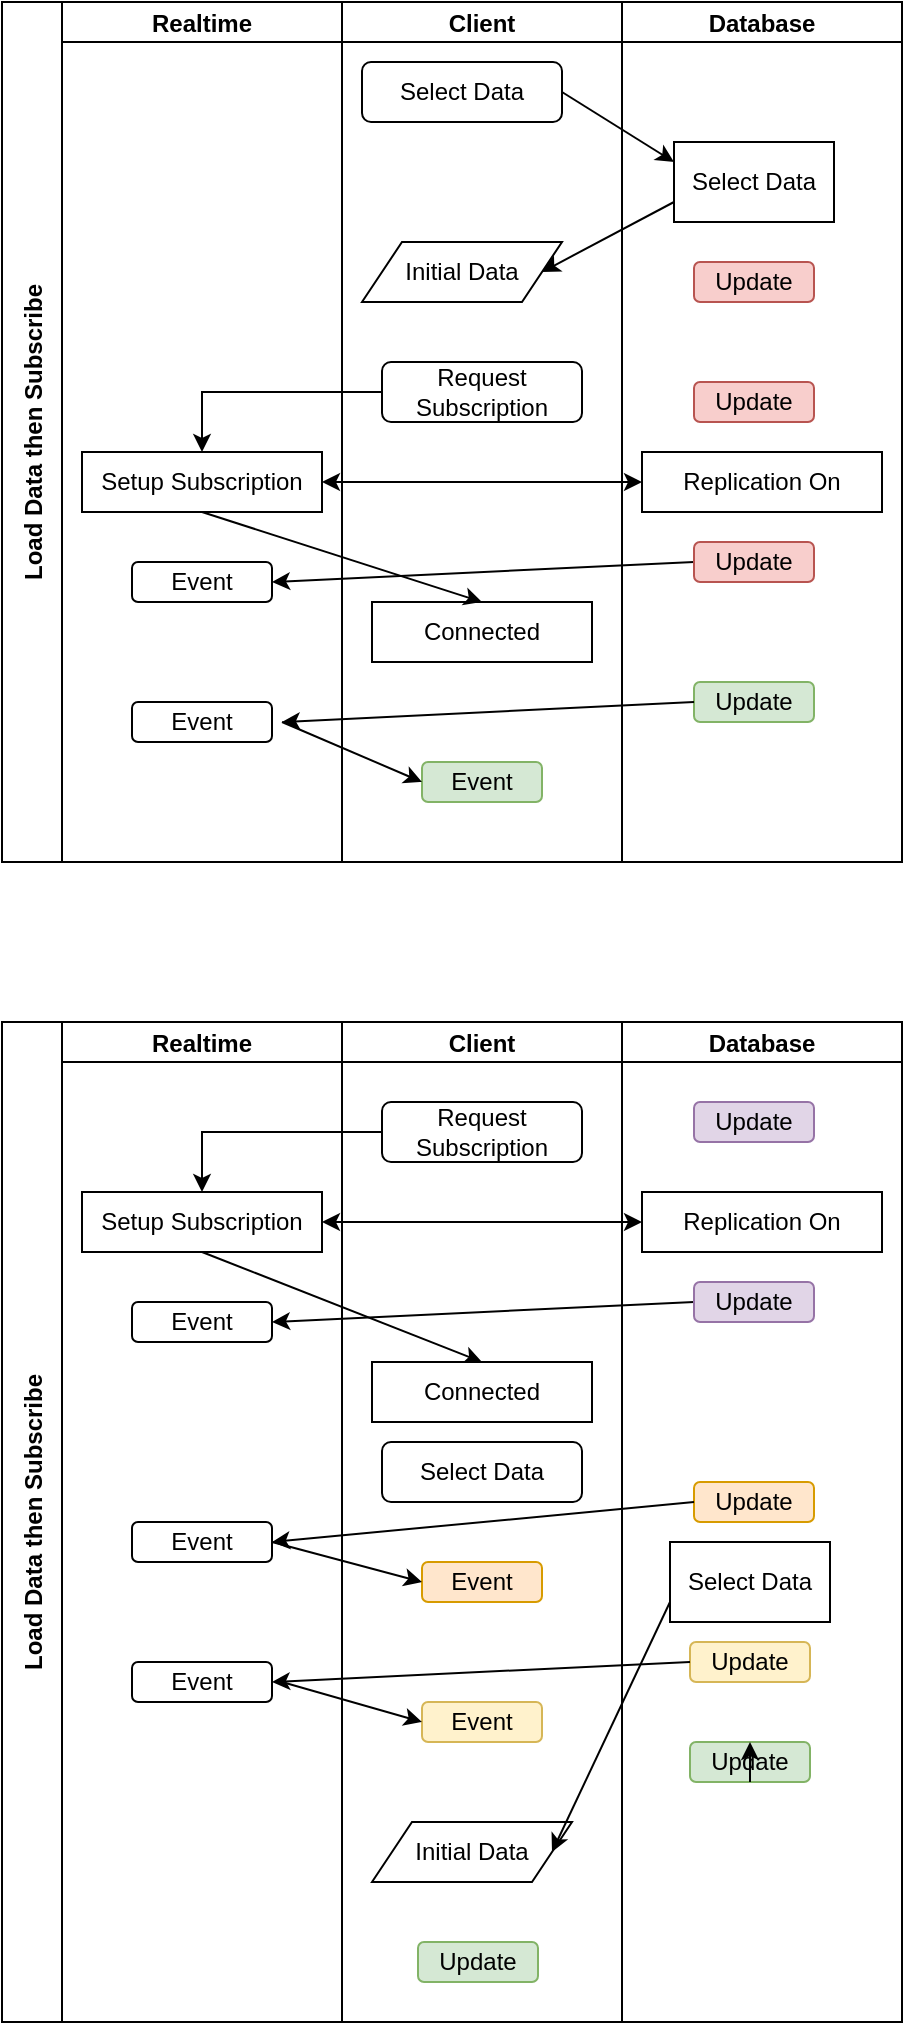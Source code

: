 <mxfile version="21.3.4" type="github">
  <diagram id="prtHgNgQTEPvFCAcTncT" name="Page-1">
    <mxGraphModel dx="1114" dy="581" grid="1" gridSize="10" guides="1" tooltips="1" connect="1" arrows="1" fold="1" page="1" pageScale="1" pageWidth="827" pageHeight="1169" math="0" shadow="0">
      <root>
        <mxCell id="0" />
        <mxCell id="1" parent="0" />
        <mxCell id="_ZbcodiAAwu-0SnMqmma-1" value="Load Data then Subscribe " style="swimlane;childLayout=stackLayout;resizeParent=1;resizeParentMax=0;startSize=30;horizontal=0;horizontalStack=1;" vertex="1" parent="1">
          <mxGeometry x="180" y="50" width="450" height="430" as="geometry" />
        </mxCell>
        <mxCell id="_ZbcodiAAwu-0SnMqmma-2" value="Realtime" style="swimlane;startSize=20;" vertex="1" parent="_ZbcodiAAwu-0SnMqmma-1">
          <mxGeometry x="30" width="140" height="430" as="geometry" />
        </mxCell>
        <mxCell id="_ZbcodiAAwu-0SnMqmma-21" value="Setup Subscription" style="rounded=0;whiteSpace=wrap;html=1;" vertex="1" parent="_ZbcodiAAwu-0SnMqmma-2">
          <mxGeometry x="10" y="225" width="120" height="30" as="geometry" />
        </mxCell>
        <mxCell id="_ZbcodiAAwu-0SnMqmma-35" value="Event" style="rounded=1;whiteSpace=wrap;html=1;" vertex="1" parent="_ZbcodiAAwu-0SnMqmma-2">
          <mxGeometry x="35" y="280" width="70" height="20" as="geometry" />
        </mxCell>
        <mxCell id="_ZbcodiAAwu-0SnMqmma-38" value="Event" style="rounded=1;whiteSpace=wrap;html=1;" vertex="1" parent="_ZbcodiAAwu-0SnMqmma-2">
          <mxGeometry x="35" y="350" width="70" height="20" as="geometry" />
        </mxCell>
        <mxCell id="_ZbcodiAAwu-0SnMqmma-3" value="Client" style="swimlane;startSize=20;" vertex="1" parent="_ZbcodiAAwu-0SnMqmma-1">
          <mxGeometry x="170" width="140" height="430" as="geometry" />
        </mxCell>
        <mxCell id="_ZbcodiAAwu-0SnMqmma-8" value="Select Data" style="rounded=1;whiteSpace=wrap;html=1;" vertex="1" parent="_ZbcodiAAwu-0SnMqmma-3">
          <mxGeometry x="10" y="30" width="100" height="30" as="geometry" />
        </mxCell>
        <mxCell id="_ZbcodiAAwu-0SnMqmma-10" value="Initial Data" style="shape=parallelogram;perimeter=parallelogramPerimeter;whiteSpace=wrap;html=1;fixedSize=1;" vertex="1" parent="_ZbcodiAAwu-0SnMqmma-3">
          <mxGeometry x="10" y="120" width="100" height="30" as="geometry" />
        </mxCell>
        <mxCell id="_ZbcodiAAwu-0SnMqmma-15" value="Request Subscription" style="rounded=1;whiteSpace=wrap;html=1;" vertex="1" parent="_ZbcodiAAwu-0SnMqmma-3">
          <mxGeometry x="20" y="180" width="100" height="30" as="geometry" />
        </mxCell>
        <mxCell id="_ZbcodiAAwu-0SnMqmma-22" value="Connected" style="rounded=0;whiteSpace=wrap;html=1;" vertex="1" parent="_ZbcodiAAwu-0SnMqmma-3">
          <mxGeometry x="15" y="300" width="110" height="30" as="geometry" />
        </mxCell>
        <mxCell id="_ZbcodiAAwu-0SnMqmma-25" value="Event" style="rounded=1;whiteSpace=wrap;html=1;fillColor=#d5e8d4;strokeColor=#82b366;" vertex="1" parent="_ZbcodiAAwu-0SnMqmma-3">
          <mxGeometry x="40" y="380" width="60" height="20" as="geometry" />
        </mxCell>
        <mxCell id="_ZbcodiAAwu-0SnMqmma-13" value="" style="endArrow=classic;html=1;rounded=0;entryX=1;entryY=0.5;entryDx=0;entryDy=0;exitX=0;exitY=0.75;exitDx=0;exitDy=0;" edge="1" parent="_ZbcodiAAwu-0SnMqmma-1" source="_ZbcodiAAwu-0SnMqmma-9" target="_ZbcodiAAwu-0SnMqmma-10">
          <mxGeometry width="50" height="50" relative="1" as="geometry">
            <mxPoint x="320" y="90" as="sourcePoint" />
            <mxPoint x="240" y="230" as="targetPoint" />
          </mxGeometry>
        </mxCell>
        <mxCell id="_ZbcodiAAwu-0SnMqmma-27" style="edgeStyle=orthogonalEdgeStyle;rounded=0;orthogonalLoop=1;jettySize=auto;html=1;entryX=0.5;entryY=0;entryDx=0;entryDy=0;" edge="1" parent="_ZbcodiAAwu-0SnMqmma-1" source="_ZbcodiAAwu-0SnMqmma-15" target="_ZbcodiAAwu-0SnMqmma-21">
          <mxGeometry relative="1" as="geometry" />
        </mxCell>
        <mxCell id="_ZbcodiAAwu-0SnMqmma-30" value="" style="endArrow=classic;startArrow=classic;html=1;rounded=0;exitX=1;exitY=0.5;exitDx=0;exitDy=0;entryX=0;entryY=0.5;entryDx=0;entryDy=0;" edge="1" parent="_ZbcodiAAwu-0SnMqmma-1" source="_ZbcodiAAwu-0SnMqmma-21" target="_ZbcodiAAwu-0SnMqmma-29">
          <mxGeometry width="50" height="50" relative="1" as="geometry">
            <mxPoint x="210" y="280" as="sourcePoint" />
            <mxPoint x="260" y="230" as="targetPoint" />
          </mxGeometry>
        </mxCell>
        <mxCell id="_ZbcodiAAwu-0SnMqmma-36" value="" style="endArrow=classic;html=1;rounded=0;exitX=0;exitY=0.5;exitDx=0;exitDy=0;entryX=1;entryY=0.5;entryDx=0;entryDy=0;" edge="1" parent="_ZbcodiAAwu-0SnMqmma-1" source="_ZbcodiAAwu-0SnMqmma-23" target="_ZbcodiAAwu-0SnMqmma-35">
          <mxGeometry width="50" height="50" relative="1" as="geometry">
            <mxPoint x="210" y="280" as="sourcePoint" />
            <mxPoint x="260" y="230" as="targetPoint" />
          </mxGeometry>
        </mxCell>
        <mxCell id="_ZbcodiAAwu-0SnMqmma-4" value="Database" style="swimlane;startSize=20;" vertex="1" parent="_ZbcodiAAwu-0SnMqmma-1">
          <mxGeometry x="310" width="140" height="430" as="geometry" />
        </mxCell>
        <mxCell id="_ZbcodiAAwu-0SnMqmma-9" value="Select Data" style="rounded=0;whiteSpace=wrap;html=1;" vertex="1" parent="_ZbcodiAAwu-0SnMqmma-4">
          <mxGeometry x="26" y="70" width="80" height="40" as="geometry" />
        </mxCell>
        <mxCell id="_ZbcodiAAwu-0SnMqmma-16" value="Update" style="rounded=1;whiteSpace=wrap;html=1;fillColor=#f8cecc;strokeColor=#b85450;" vertex="1" parent="_ZbcodiAAwu-0SnMqmma-4">
          <mxGeometry x="36" y="130" width="60" height="20" as="geometry" />
        </mxCell>
        <mxCell id="_ZbcodiAAwu-0SnMqmma-20" value="Update" style="rounded=1;whiteSpace=wrap;html=1;fillColor=#f8cecc;strokeColor=#b85450;" vertex="1" parent="_ZbcodiAAwu-0SnMqmma-4">
          <mxGeometry x="36" y="190" width="60" height="20" as="geometry" />
        </mxCell>
        <mxCell id="_ZbcodiAAwu-0SnMqmma-23" value="Update" style="rounded=1;whiteSpace=wrap;html=1;fillColor=#f8cecc;strokeColor=#b85450;" vertex="1" parent="_ZbcodiAAwu-0SnMqmma-4">
          <mxGeometry x="36" y="270" width="60" height="20" as="geometry" />
        </mxCell>
        <mxCell id="_ZbcodiAAwu-0SnMqmma-29" value="Replication On" style="rounded=0;whiteSpace=wrap;html=1;" vertex="1" parent="_ZbcodiAAwu-0SnMqmma-4">
          <mxGeometry x="10" y="225" width="120" height="30" as="geometry" />
        </mxCell>
        <mxCell id="_ZbcodiAAwu-0SnMqmma-41" value="Update" style="rounded=1;whiteSpace=wrap;html=1;fillColor=#d5e8d4;strokeColor=#82b366;" vertex="1" parent="_ZbcodiAAwu-0SnMqmma-4">
          <mxGeometry x="36" y="340" width="60" height="20" as="geometry" />
        </mxCell>
        <mxCell id="_ZbcodiAAwu-0SnMqmma-48" value="" style="endArrow=classic;html=1;rounded=0;exitX=0.5;exitY=1;exitDx=0;exitDy=0;entryX=0.5;entryY=0;entryDx=0;entryDy=0;" edge="1" parent="_ZbcodiAAwu-0SnMqmma-1" source="_ZbcodiAAwu-0SnMqmma-21" target="_ZbcodiAAwu-0SnMqmma-22">
          <mxGeometry width="50" height="50" relative="1" as="geometry">
            <mxPoint x="216" y="280" as="sourcePoint" />
            <mxPoint x="266" y="230" as="targetPoint" />
          </mxGeometry>
        </mxCell>
        <mxCell id="_ZbcodiAAwu-0SnMqmma-87" value="" style="endArrow=classic;html=1;rounded=0;exitX=1;exitY=0.5;exitDx=0;exitDy=0;entryX=0;entryY=0.25;entryDx=0;entryDy=0;" edge="1" parent="_ZbcodiAAwu-0SnMqmma-1" source="_ZbcodiAAwu-0SnMqmma-8" target="_ZbcodiAAwu-0SnMqmma-9">
          <mxGeometry width="50" height="50" relative="1" as="geometry">
            <mxPoint x="230" y="240" as="sourcePoint" />
            <mxPoint x="280" y="190" as="targetPoint" />
          </mxGeometry>
        </mxCell>
        <mxCell id="_ZbcodiAAwu-0SnMqmma-39" value="" style="endArrow=classic;html=1;rounded=0;exitX=0;exitY=0.5;exitDx=0;exitDy=0;" edge="1" parent="1" source="_ZbcodiAAwu-0SnMqmma-41">
          <mxGeometry width="50" height="50" relative="1" as="geometry">
            <mxPoint x="510" y="400" as="sourcePoint" />
            <mxPoint x="320" y="410" as="targetPoint" />
          </mxGeometry>
        </mxCell>
        <mxCell id="_ZbcodiAAwu-0SnMqmma-47" value="" style="endArrow=classic;html=1;rounded=0;entryX=0;entryY=0.5;entryDx=0;entryDy=0;" edge="1" parent="1" target="_ZbcodiAAwu-0SnMqmma-25">
          <mxGeometry width="50" height="50" relative="1" as="geometry">
            <mxPoint x="320" y="410" as="sourcePoint" />
            <mxPoint x="460" y="280" as="targetPoint" />
          </mxGeometry>
        </mxCell>
        <mxCell id="_ZbcodiAAwu-0SnMqmma-50" value="Load Data then Subscribe " style="swimlane;childLayout=stackLayout;resizeParent=1;resizeParentMax=0;startSize=30;horizontal=0;horizontalStack=1;" vertex="1" parent="1">
          <mxGeometry x="180" y="560" width="450" height="500" as="geometry" />
        </mxCell>
        <mxCell id="_ZbcodiAAwu-0SnMqmma-51" value="Realtime" style="swimlane;startSize=20;" vertex="1" parent="_ZbcodiAAwu-0SnMqmma-50">
          <mxGeometry x="30" width="140" height="500" as="geometry" />
        </mxCell>
        <mxCell id="_ZbcodiAAwu-0SnMqmma-52" value="Setup Subscription" style="rounded=0;whiteSpace=wrap;html=1;" vertex="1" parent="_ZbcodiAAwu-0SnMqmma-51">
          <mxGeometry x="10" y="85" width="120" height="30" as="geometry" />
        </mxCell>
        <mxCell id="_ZbcodiAAwu-0SnMqmma-53" value="Event" style="rounded=1;whiteSpace=wrap;html=1;" vertex="1" parent="_ZbcodiAAwu-0SnMqmma-51">
          <mxGeometry x="35" y="140" width="70" height="20" as="geometry" />
        </mxCell>
        <mxCell id="_ZbcodiAAwu-0SnMqmma-54" value="Event" style="rounded=1;whiteSpace=wrap;html=1;" vertex="1" parent="_ZbcodiAAwu-0SnMqmma-51">
          <mxGeometry x="35" y="320" width="70" height="20" as="geometry" />
        </mxCell>
        <mxCell id="_ZbcodiAAwu-0SnMqmma-83" value="Event" style="rounded=1;whiteSpace=wrap;html=1;" vertex="1" parent="_ZbcodiAAwu-0SnMqmma-51">
          <mxGeometry x="35" y="250" width="70" height="20" as="geometry" />
        </mxCell>
        <mxCell id="_ZbcodiAAwu-0SnMqmma-62" style="edgeStyle=orthogonalEdgeStyle;rounded=0;orthogonalLoop=1;jettySize=auto;html=1;entryX=0.5;entryY=0;entryDx=0;entryDy=0;" edge="1" parent="_ZbcodiAAwu-0SnMqmma-50" source="_ZbcodiAAwu-0SnMqmma-58" target="_ZbcodiAAwu-0SnMqmma-52">
          <mxGeometry relative="1" as="geometry" />
        </mxCell>
        <mxCell id="_ZbcodiAAwu-0SnMqmma-64" value="" style="endArrow=classic;startArrow=classic;html=1;rounded=0;exitX=1;exitY=0.5;exitDx=0;exitDy=0;entryX=0;entryY=0.5;entryDx=0;entryDy=0;" edge="1" parent="_ZbcodiAAwu-0SnMqmma-50" source="_ZbcodiAAwu-0SnMqmma-52" target="_ZbcodiAAwu-0SnMqmma-72">
          <mxGeometry width="50" height="50" relative="1" as="geometry">
            <mxPoint x="210" y="140" as="sourcePoint" />
            <mxPoint x="260" y="90" as="targetPoint" />
          </mxGeometry>
        </mxCell>
        <mxCell id="_ZbcodiAAwu-0SnMqmma-65" value="" style="endArrow=classic;html=1;rounded=0;exitX=0;exitY=0.5;exitDx=0;exitDy=0;entryX=1;entryY=0.5;entryDx=0;entryDy=0;" edge="1" parent="_ZbcodiAAwu-0SnMqmma-50" source="_ZbcodiAAwu-0SnMqmma-71" target="_ZbcodiAAwu-0SnMqmma-53">
          <mxGeometry width="50" height="50" relative="1" as="geometry">
            <mxPoint x="210" y="140" as="sourcePoint" />
            <mxPoint x="260" y="90" as="targetPoint" />
          </mxGeometry>
        </mxCell>
        <mxCell id="_ZbcodiAAwu-0SnMqmma-74" value="" style="endArrow=classic;html=1;rounded=0;exitX=0.5;exitY=1;exitDx=0;exitDy=0;entryX=0.5;entryY=0;entryDx=0;entryDy=0;" edge="1" parent="_ZbcodiAAwu-0SnMqmma-50" source="_ZbcodiAAwu-0SnMqmma-52" target="_ZbcodiAAwu-0SnMqmma-59">
          <mxGeometry width="50" height="50" relative="1" as="geometry">
            <mxPoint x="216" y="140" as="sourcePoint" />
            <mxPoint x="266" y="90" as="targetPoint" />
          </mxGeometry>
        </mxCell>
        <mxCell id="_ZbcodiAAwu-0SnMqmma-55" value="Client" style="swimlane;startSize=20;" vertex="1" parent="_ZbcodiAAwu-0SnMqmma-50">
          <mxGeometry x="170" width="140" height="500" as="geometry" />
        </mxCell>
        <mxCell id="_ZbcodiAAwu-0SnMqmma-56" value="Select Data" style="rounded=1;whiteSpace=wrap;html=1;" vertex="1" parent="_ZbcodiAAwu-0SnMqmma-55">
          <mxGeometry x="20" y="210" width="100" height="30" as="geometry" />
        </mxCell>
        <mxCell id="_ZbcodiAAwu-0SnMqmma-57" value="Initial Data" style="shape=parallelogram;perimeter=parallelogramPerimeter;whiteSpace=wrap;html=1;fixedSize=1;" vertex="1" parent="_ZbcodiAAwu-0SnMqmma-55">
          <mxGeometry x="15" y="400" width="100" height="30" as="geometry" />
        </mxCell>
        <mxCell id="_ZbcodiAAwu-0SnMqmma-58" value="Request Subscription" style="rounded=1;whiteSpace=wrap;html=1;" vertex="1" parent="_ZbcodiAAwu-0SnMqmma-55">
          <mxGeometry x="20" y="40" width="100" height="30" as="geometry" />
        </mxCell>
        <mxCell id="_ZbcodiAAwu-0SnMqmma-59" value="Connected" style="rounded=0;whiteSpace=wrap;html=1;" vertex="1" parent="_ZbcodiAAwu-0SnMqmma-55">
          <mxGeometry x="15" y="170" width="110" height="30" as="geometry" />
        </mxCell>
        <mxCell id="_ZbcodiAAwu-0SnMqmma-60" value="Update" style="rounded=1;whiteSpace=wrap;html=1;fillColor=#d5e8d4;strokeColor=#82b366;" vertex="1" parent="_ZbcodiAAwu-0SnMqmma-55">
          <mxGeometry x="38" y="460" width="60" height="20" as="geometry" />
        </mxCell>
        <mxCell id="_ZbcodiAAwu-0SnMqmma-93" value="Event" style="rounded=1;whiteSpace=wrap;html=1;fillColor=#ffe6cc;strokeColor=#d79b00;" vertex="1" parent="_ZbcodiAAwu-0SnMqmma-55">
          <mxGeometry x="40" y="270" width="60" height="20" as="geometry" />
        </mxCell>
        <mxCell id="_ZbcodiAAwu-0SnMqmma-98" value="Event" style="rounded=1;whiteSpace=wrap;html=1;fillColor=#fff2cc;strokeColor=#d6b656;" vertex="1" parent="_ZbcodiAAwu-0SnMqmma-55">
          <mxGeometry x="40" y="340" width="60" height="20" as="geometry" />
        </mxCell>
        <mxCell id="_ZbcodiAAwu-0SnMqmma-61" value="" style="endArrow=classic;html=1;rounded=0;entryX=1;entryY=0.5;entryDx=0;entryDy=0;exitX=0;exitY=0.75;exitDx=0;exitDy=0;" edge="1" parent="_ZbcodiAAwu-0SnMqmma-50" source="_ZbcodiAAwu-0SnMqmma-67" target="_ZbcodiAAwu-0SnMqmma-57">
          <mxGeometry width="50" height="50" relative="1" as="geometry">
            <mxPoint x="320" y="90" as="sourcePoint" />
            <mxPoint x="240" y="230" as="targetPoint" />
          </mxGeometry>
        </mxCell>
        <mxCell id="_ZbcodiAAwu-0SnMqmma-66" value="Database" style="swimlane;startSize=20;" vertex="1" parent="_ZbcodiAAwu-0SnMqmma-50">
          <mxGeometry x="310" width="140" height="500" as="geometry" />
        </mxCell>
        <mxCell id="_ZbcodiAAwu-0SnMqmma-67" value="Select Data" style="rounded=0;whiteSpace=wrap;html=1;" vertex="1" parent="_ZbcodiAAwu-0SnMqmma-66">
          <mxGeometry x="24" y="260" width="80" height="40" as="geometry" />
        </mxCell>
        <mxCell id="_ZbcodiAAwu-0SnMqmma-71" value="Update" style="rounded=1;whiteSpace=wrap;html=1;fillColor=#e1d5e7;strokeColor=#9673a6;" vertex="1" parent="_ZbcodiAAwu-0SnMqmma-66">
          <mxGeometry x="36" y="130" width="60" height="20" as="geometry" />
        </mxCell>
        <mxCell id="_ZbcodiAAwu-0SnMqmma-72" value="Replication On" style="rounded=0;whiteSpace=wrap;html=1;" vertex="1" parent="_ZbcodiAAwu-0SnMqmma-66">
          <mxGeometry x="10" y="85" width="120" height="30" as="geometry" />
        </mxCell>
        <mxCell id="_ZbcodiAAwu-0SnMqmma-73" value="Update" style="rounded=1;whiteSpace=wrap;html=1;fillColor=#d5e8d4;strokeColor=#82b366;" vertex="1" parent="_ZbcodiAAwu-0SnMqmma-66">
          <mxGeometry x="34" y="360" width="60" height="20" as="geometry" />
        </mxCell>
        <mxCell id="_ZbcodiAAwu-0SnMqmma-80" value="Update" style="rounded=1;whiteSpace=wrap;html=1;fillColor=#e1d5e7;strokeColor=#9673a6;" vertex="1" parent="_ZbcodiAAwu-0SnMqmma-66">
          <mxGeometry x="36" y="40" width="60" height="20" as="geometry" />
        </mxCell>
        <mxCell id="_ZbcodiAAwu-0SnMqmma-81" value="Update" style="rounded=1;whiteSpace=wrap;html=1;fillColor=#ffe6cc;strokeColor=#d79b00;" vertex="1" parent="_ZbcodiAAwu-0SnMqmma-66">
          <mxGeometry x="36" y="230" width="60" height="20" as="geometry" />
        </mxCell>
        <mxCell id="_ZbcodiAAwu-0SnMqmma-89" value="Update" style="rounded=1;whiteSpace=wrap;html=1;fillColor=#fff2cc;strokeColor=#d6b656;" vertex="1" parent="_ZbcodiAAwu-0SnMqmma-66">
          <mxGeometry x="34" y="310" width="60" height="20" as="geometry" />
        </mxCell>
        <mxCell id="_ZbcodiAAwu-0SnMqmma-100" style="edgeStyle=orthogonalEdgeStyle;rounded=0;orthogonalLoop=1;jettySize=auto;html=1;exitX=0.5;exitY=1;exitDx=0;exitDy=0;entryX=0.5;entryY=0;entryDx=0;entryDy=0;" edge="1" parent="_ZbcodiAAwu-0SnMqmma-66" source="_ZbcodiAAwu-0SnMqmma-73" target="_ZbcodiAAwu-0SnMqmma-73">
          <mxGeometry relative="1" as="geometry" />
        </mxCell>
        <mxCell id="_ZbcodiAAwu-0SnMqmma-85" value="" style="endArrow=classic;html=1;rounded=0;exitX=0;exitY=0.5;exitDx=0;exitDy=0;entryX=1;entryY=0.5;entryDx=0;entryDy=0;" edge="1" parent="_ZbcodiAAwu-0SnMqmma-50" source="_ZbcodiAAwu-0SnMqmma-81" target="_ZbcodiAAwu-0SnMqmma-83">
          <mxGeometry width="50" height="50" relative="1" as="geometry">
            <mxPoint x="230" y="260" as="sourcePoint" />
            <mxPoint x="170" y="220" as="targetPoint" />
          </mxGeometry>
        </mxCell>
        <mxCell id="_ZbcodiAAwu-0SnMqmma-95" value="" style="endArrow=classic;html=1;rounded=0;exitX=1;exitY=0.5;exitDx=0;exitDy=0;entryX=0;entryY=0.5;entryDx=0;entryDy=0;" edge="1" parent="_ZbcodiAAwu-0SnMqmma-50" source="_ZbcodiAAwu-0SnMqmma-83" target="_ZbcodiAAwu-0SnMqmma-93">
          <mxGeometry width="50" height="50" relative="1" as="geometry">
            <mxPoint x="230" y="260" as="sourcePoint" />
            <mxPoint x="280" y="210" as="targetPoint" />
          </mxGeometry>
        </mxCell>
        <mxCell id="_ZbcodiAAwu-0SnMqmma-91" value="" style="endArrow=classic;html=1;rounded=0;exitX=0;exitY=0.5;exitDx=0;exitDy=0;entryX=1;entryY=0.5;entryDx=0;entryDy=0;" edge="1" parent="_ZbcodiAAwu-0SnMqmma-50" source="_ZbcodiAAwu-0SnMqmma-89" target="_ZbcodiAAwu-0SnMqmma-54">
          <mxGeometry width="50" height="50" relative="1" as="geometry">
            <mxPoint x="230" y="280" as="sourcePoint" />
            <mxPoint x="140" y="310" as="targetPoint" />
          </mxGeometry>
        </mxCell>
        <mxCell id="_ZbcodiAAwu-0SnMqmma-99" value="" style="endArrow=classic;html=1;rounded=0;entryX=0;entryY=0.5;entryDx=0;entryDy=0;" edge="1" parent="1" target="_ZbcodiAAwu-0SnMqmma-98">
          <mxGeometry width="50" height="50" relative="1" as="geometry">
            <mxPoint x="320" y="890" as="sourcePoint" />
            <mxPoint x="460" y="740" as="targetPoint" />
          </mxGeometry>
        </mxCell>
      </root>
    </mxGraphModel>
  </diagram>
</mxfile>
